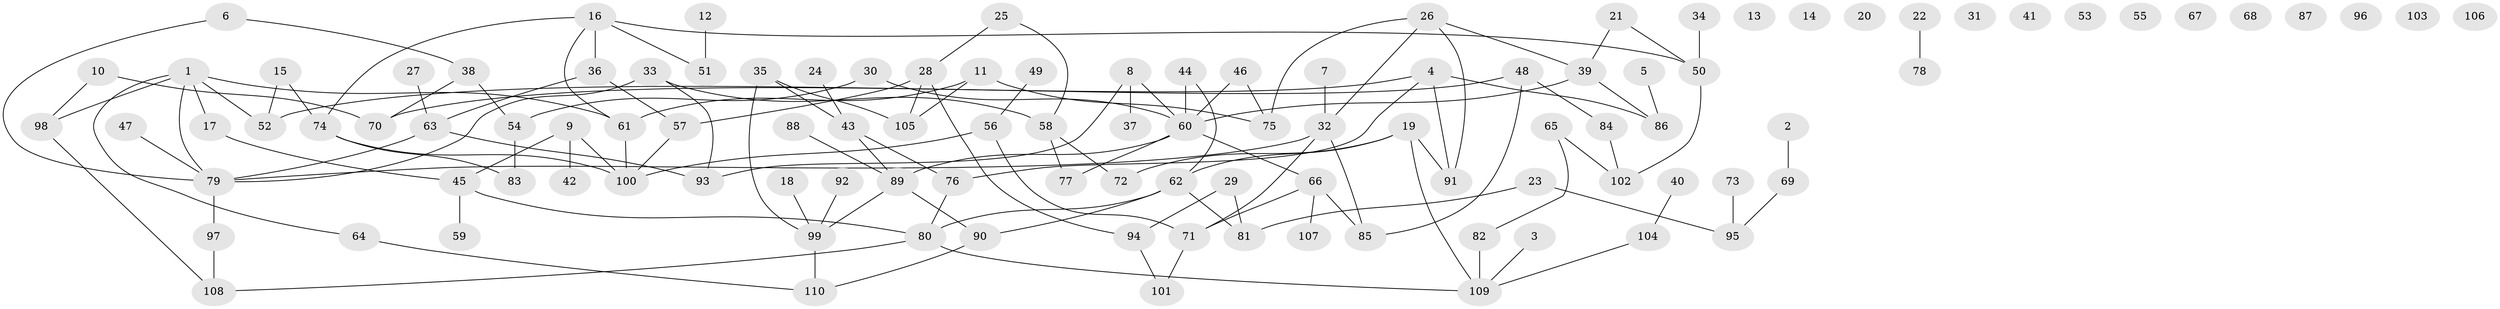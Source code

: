// Generated by graph-tools (version 1.1) at 2025/25/03/09/25 03:25:23]
// undirected, 110 vertices, 134 edges
graph export_dot {
graph [start="1"]
  node [color=gray90,style=filled];
  1;
  2;
  3;
  4;
  5;
  6;
  7;
  8;
  9;
  10;
  11;
  12;
  13;
  14;
  15;
  16;
  17;
  18;
  19;
  20;
  21;
  22;
  23;
  24;
  25;
  26;
  27;
  28;
  29;
  30;
  31;
  32;
  33;
  34;
  35;
  36;
  37;
  38;
  39;
  40;
  41;
  42;
  43;
  44;
  45;
  46;
  47;
  48;
  49;
  50;
  51;
  52;
  53;
  54;
  55;
  56;
  57;
  58;
  59;
  60;
  61;
  62;
  63;
  64;
  65;
  66;
  67;
  68;
  69;
  70;
  71;
  72;
  73;
  74;
  75;
  76;
  77;
  78;
  79;
  80;
  81;
  82;
  83;
  84;
  85;
  86;
  87;
  88;
  89;
  90;
  91;
  92;
  93;
  94;
  95;
  96;
  97;
  98;
  99;
  100;
  101;
  102;
  103;
  104;
  105;
  106;
  107;
  108;
  109;
  110;
  1 -- 17;
  1 -- 52;
  1 -- 61;
  1 -- 64;
  1 -- 79;
  1 -- 98;
  2 -- 69;
  3 -- 109;
  4 -- 52;
  4 -- 76;
  4 -- 86;
  4 -- 91;
  5 -- 86;
  6 -- 38;
  6 -- 79;
  7 -- 32;
  8 -- 37;
  8 -- 60;
  8 -- 93;
  9 -- 42;
  9 -- 45;
  9 -- 100;
  10 -- 70;
  10 -- 98;
  11 -- 61;
  11 -- 75;
  11 -- 105;
  12 -- 51;
  15 -- 52;
  15 -- 74;
  16 -- 36;
  16 -- 50;
  16 -- 51;
  16 -- 61;
  16 -- 74;
  17 -- 45;
  18 -- 99;
  19 -- 62;
  19 -- 72;
  19 -- 91;
  19 -- 109;
  21 -- 39;
  21 -- 50;
  22 -- 78;
  23 -- 81;
  23 -- 95;
  24 -- 43;
  25 -- 28;
  25 -- 58;
  26 -- 32;
  26 -- 39;
  26 -- 75;
  26 -- 91;
  27 -- 63;
  28 -- 57;
  28 -- 94;
  28 -- 105;
  29 -- 81;
  29 -- 94;
  30 -- 54;
  30 -- 60;
  32 -- 71;
  32 -- 79;
  32 -- 85;
  33 -- 58;
  33 -- 79;
  33 -- 93;
  34 -- 50;
  35 -- 43;
  35 -- 99;
  35 -- 105;
  36 -- 57;
  36 -- 63;
  38 -- 54;
  38 -- 70;
  39 -- 60;
  39 -- 86;
  40 -- 104;
  43 -- 76;
  43 -- 89;
  44 -- 60;
  44 -- 62;
  45 -- 59;
  45 -- 80;
  46 -- 60;
  46 -- 75;
  47 -- 79;
  48 -- 70;
  48 -- 84;
  48 -- 85;
  49 -- 56;
  50 -- 102;
  54 -- 83;
  56 -- 71;
  56 -- 100;
  57 -- 100;
  58 -- 72;
  58 -- 77;
  60 -- 66;
  60 -- 77;
  60 -- 89;
  61 -- 100;
  62 -- 80;
  62 -- 81;
  62 -- 90;
  63 -- 79;
  63 -- 93;
  64 -- 110;
  65 -- 82;
  65 -- 102;
  66 -- 71;
  66 -- 85;
  66 -- 107;
  69 -- 95;
  71 -- 101;
  73 -- 95;
  74 -- 83;
  74 -- 100;
  76 -- 80;
  79 -- 97;
  80 -- 108;
  80 -- 109;
  82 -- 109;
  84 -- 102;
  88 -- 89;
  89 -- 90;
  89 -- 99;
  90 -- 110;
  92 -- 99;
  94 -- 101;
  97 -- 108;
  98 -- 108;
  99 -- 110;
  104 -- 109;
}
